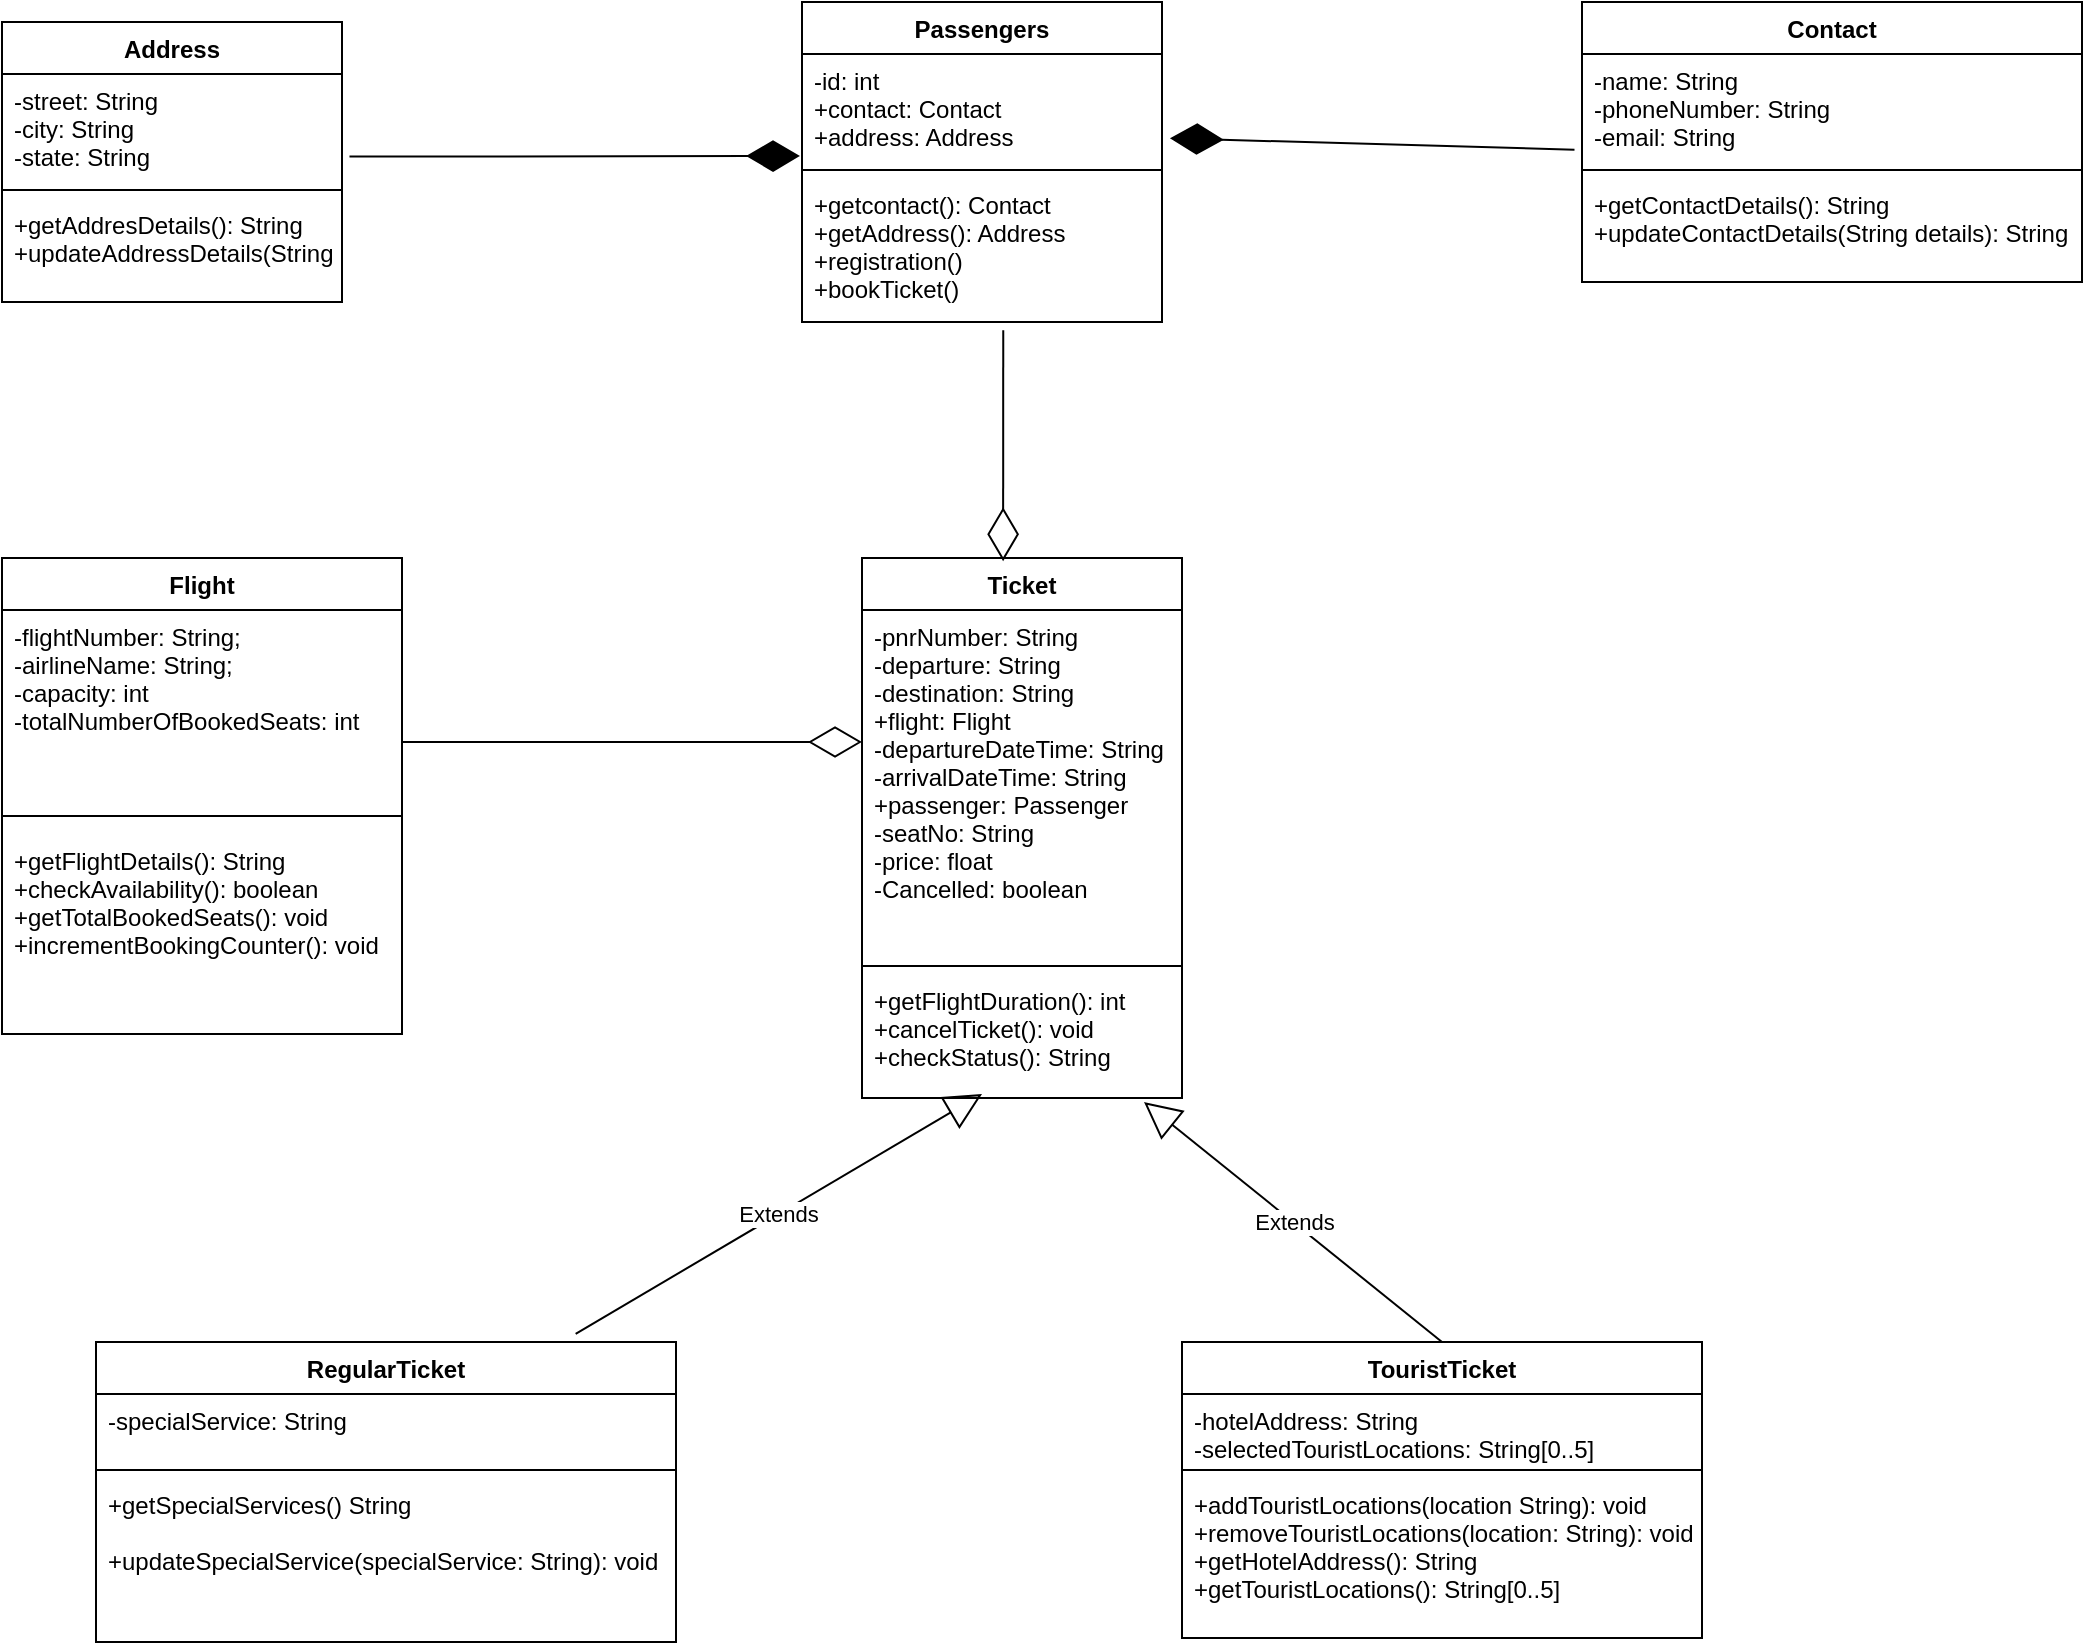 <mxfile version="14.7.3" type="device"><diagram id="KC23O4X5NYD8MWA44mJU" name="Page-1"><mxGraphModel dx="1865" dy="2918" grid="1" gridSize="10" guides="1" tooltips="1" connect="1" arrows="1" fold="1" page="1" pageScale="1" pageWidth="827" pageHeight="1169" math="0" shadow="0"><root><mxCell id="0"/><mxCell id="1" parent="0"/><mxCell id="zB8Upe5fiwQyU6J485J1-5" value="Flight" style="swimlane;fontStyle=1;align=center;verticalAlign=top;childLayout=stackLayout;horizontal=1;startSize=26;horizontalStack=0;resizeParent=1;resizeParentMax=0;resizeLast=0;collapsible=1;marginBottom=0;" parent="1" vertex="1"><mxGeometry x="-750" y="-1872" width="200" height="238" as="geometry"/></mxCell><mxCell id="zB8Upe5fiwQyU6J485J1-6" value="-flightNumber: String;&#10;-airlineName: String;&#10;-capacity: int&#10;-totalNumberOfBookedSeats: int" style="text;strokeColor=none;fillColor=none;align=left;verticalAlign=top;spacingLeft=4;spacingRight=4;overflow=hidden;rotatable=0;points=[[0,0.5],[1,0.5]];portConstraint=eastwest;" parent="zB8Upe5fiwQyU6J485J1-5" vertex="1"><mxGeometry y="26" width="200" height="94" as="geometry"/></mxCell><mxCell id="zB8Upe5fiwQyU6J485J1-7" value="" style="line;strokeWidth=1;fillColor=none;align=left;verticalAlign=middle;spacingTop=-1;spacingLeft=3;spacingRight=3;rotatable=0;labelPosition=right;points=[];portConstraint=eastwest;" parent="zB8Upe5fiwQyU6J485J1-5" vertex="1"><mxGeometry y="120" width="200" height="18" as="geometry"/></mxCell><mxCell id="zB8Upe5fiwQyU6J485J1-8" value="+getFlightDetails(): String&#10;+checkAvailability(): boolean&#10;+getTotalBookedSeats(): void&#10;+incrementBookingCounter(): void" style="text;strokeColor=none;fillColor=none;align=left;verticalAlign=top;spacingLeft=4;spacingRight=4;overflow=hidden;rotatable=0;points=[[0,0.5],[1,0.5]];portConstraint=eastwest;" parent="zB8Upe5fiwQyU6J485J1-5" vertex="1"><mxGeometry y="138" width="200" height="100" as="geometry"/></mxCell><mxCell id="zB8Upe5fiwQyU6J485J1-9" value="Ticket" style="swimlane;fontStyle=1;align=center;verticalAlign=top;childLayout=stackLayout;horizontal=1;startSize=26;horizontalStack=0;resizeParent=1;resizeParentMax=0;resizeLast=0;collapsible=1;marginBottom=0;" parent="1" vertex="1"><mxGeometry x="-320" y="-1872" width="160" height="270" as="geometry"/></mxCell><mxCell id="zB8Upe5fiwQyU6J485J1-10" value="-pnrNumber: String&#10;-departure: String&#10;-destination: String&#10;+flight: Flight&#10;-departureDateTime: String&#10;-arrivalDateTime: String&#10;+passenger: Passenger&#10;-seatNo: String&#10;-price: float&#10;-Cancelled: boolean" style="text;strokeColor=none;fillColor=none;align=left;verticalAlign=top;spacingLeft=4;spacingRight=4;overflow=hidden;rotatable=0;points=[[0,0.5],[1,0.5]];portConstraint=eastwest;" parent="zB8Upe5fiwQyU6J485J1-9" vertex="1"><mxGeometry y="26" width="160" height="174" as="geometry"/></mxCell><mxCell id="zB8Upe5fiwQyU6J485J1-11" value="" style="line;strokeWidth=1;fillColor=none;align=left;verticalAlign=middle;spacingTop=-1;spacingLeft=3;spacingRight=3;rotatable=0;labelPosition=right;points=[];portConstraint=eastwest;" parent="zB8Upe5fiwQyU6J485J1-9" vertex="1"><mxGeometry y="200" width="160" height="8" as="geometry"/></mxCell><mxCell id="zB8Upe5fiwQyU6J485J1-12" value="+getFlightDuration(): int&#10;+cancelTicket(): void&#10;+checkStatus(): String" style="text;strokeColor=none;fillColor=none;align=left;verticalAlign=top;spacingLeft=4;spacingRight=4;overflow=hidden;rotatable=0;points=[[0,0.5],[1,0.5]];portConstraint=eastwest;" parent="zB8Upe5fiwQyU6J485J1-9" vertex="1"><mxGeometry y="208" width="160" height="62" as="geometry"/></mxCell><mxCell id="zB8Upe5fiwQyU6J485J1-13" value="RegularTicket" style="swimlane;fontStyle=1;align=center;verticalAlign=top;childLayout=stackLayout;horizontal=1;startSize=26;horizontalStack=0;resizeParent=1;resizeParentMax=0;resizeLast=0;collapsible=1;marginBottom=0;" parent="1" vertex="1"><mxGeometry x="-703" y="-1480" width="290" height="150" as="geometry"/></mxCell><mxCell id="zB8Upe5fiwQyU6J485J1-14" value="-specialService: String" style="text;strokeColor=none;fillColor=none;align=left;verticalAlign=top;spacingLeft=4;spacingRight=4;overflow=hidden;rotatable=0;points=[[0,0.5],[1,0.5]];portConstraint=eastwest;" parent="zB8Upe5fiwQyU6J485J1-13" vertex="1"><mxGeometry y="26" width="290" height="34" as="geometry"/></mxCell><mxCell id="zB8Upe5fiwQyU6J485J1-15" value="" style="line;strokeWidth=1;fillColor=none;align=left;verticalAlign=middle;spacingTop=-1;spacingLeft=3;spacingRight=3;rotatable=0;labelPosition=right;points=[];portConstraint=eastwest;" parent="zB8Upe5fiwQyU6J485J1-13" vertex="1"><mxGeometry y="60" width="290" height="8" as="geometry"/></mxCell><mxCell id="zB8Upe5fiwQyU6J485J1-16" value="+getSpecialServices() String&#10;&#10;+updateSpecialService(specialService: String): void" style="text;strokeColor=none;fillColor=none;align=left;verticalAlign=top;spacingLeft=4;spacingRight=4;overflow=hidden;rotatable=0;points=[[0,0.5],[1,0.5]];portConstraint=eastwest;" parent="zB8Upe5fiwQyU6J485J1-13" vertex="1"><mxGeometry y="68" width="290" height="82" as="geometry"/></mxCell><mxCell id="zB8Upe5fiwQyU6J485J1-17" value="TouristTicket" style="swimlane;fontStyle=1;align=center;verticalAlign=top;childLayout=stackLayout;horizontal=1;startSize=26;horizontalStack=0;resizeParent=1;resizeParentMax=0;resizeLast=0;collapsible=1;marginBottom=0;" parent="1" vertex="1"><mxGeometry x="-160" y="-1480" width="260" height="148" as="geometry"/></mxCell><mxCell id="zB8Upe5fiwQyU6J485J1-18" value="-hotelAddress: String&#10;-selectedTouristLocations: String[0..5]" style="text;strokeColor=none;fillColor=none;align=left;verticalAlign=top;spacingLeft=4;spacingRight=4;overflow=hidden;rotatable=0;points=[[0,0.5],[1,0.5]];portConstraint=eastwest;" parent="zB8Upe5fiwQyU6J485J1-17" vertex="1"><mxGeometry y="26" width="260" height="34" as="geometry"/></mxCell><mxCell id="zB8Upe5fiwQyU6J485J1-19" value="" style="line;strokeWidth=1;fillColor=none;align=left;verticalAlign=middle;spacingTop=-1;spacingLeft=3;spacingRight=3;rotatable=0;labelPosition=right;points=[];portConstraint=eastwest;" parent="zB8Upe5fiwQyU6J485J1-17" vertex="1"><mxGeometry y="60" width="260" height="8" as="geometry"/></mxCell><mxCell id="zB8Upe5fiwQyU6J485J1-20" value="+addTouristLocations(location String): void&#10;+removeTouristLocations(location: String): void&#10;+getHotelAddress(): String&#10;+getTouristLocations(): String[0..5]" style="text;strokeColor=none;fillColor=none;align=left;verticalAlign=top;spacingLeft=4;spacingRight=4;overflow=hidden;rotatable=0;points=[[0,0.5],[1,0.5]];portConstraint=eastwest;" parent="zB8Upe5fiwQyU6J485J1-17" vertex="1"><mxGeometry y="68" width="260" height="80" as="geometry"/></mxCell><mxCell id="zB8Upe5fiwQyU6J485J1-21" value="Passengers" style="swimlane;fontStyle=1;align=center;verticalAlign=top;childLayout=stackLayout;horizontal=1;startSize=26;horizontalStack=0;resizeParent=1;resizeParentMax=0;resizeLast=0;collapsible=1;marginBottom=0;" parent="1" vertex="1"><mxGeometry x="-350" y="-2150" width="180" height="160" as="geometry"/></mxCell><mxCell id="zB8Upe5fiwQyU6J485J1-22" value="-id: int&#10;+contact: Contact&#10;+address: Address" style="text;strokeColor=none;fillColor=none;align=left;verticalAlign=top;spacingLeft=4;spacingRight=4;overflow=hidden;rotatable=0;points=[[0,0.5],[1,0.5]];portConstraint=eastwest;" parent="zB8Upe5fiwQyU6J485J1-21" vertex="1"><mxGeometry y="26" width="180" height="54" as="geometry"/></mxCell><mxCell id="zB8Upe5fiwQyU6J485J1-23" value="" style="line;strokeWidth=1;fillColor=none;align=left;verticalAlign=middle;spacingTop=-1;spacingLeft=3;spacingRight=3;rotatable=0;labelPosition=right;points=[];portConstraint=eastwest;" parent="zB8Upe5fiwQyU6J485J1-21" vertex="1"><mxGeometry y="80" width="180" height="8" as="geometry"/></mxCell><mxCell id="zB8Upe5fiwQyU6J485J1-24" value="+getcontact(): Contact&#10;+getAddress(): Address&#10;+registration()&#10;+bookTicket()" style="text;strokeColor=none;fillColor=none;align=left;verticalAlign=top;spacingLeft=4;spacingRight=4;overflow=hidden;rotatable=0;points=[[0,0.5],[1,0.5]];portConstraint=eastwest;" parent="zB8Upe5fiwQyU6J485J1-21" vertex="1"><mxGeometry y="88" width="180" height="72" as="geometry"/></mxCell><mxCell id="zB8Upe5fiwQyU6J485J1-25" value="Contact" style="swimlane;fontStyle=1;align=center;verticalAlign=top;childLayout=stackLayout;horizontal=1;startSize=26;horizontalStack=0;resizeParent=1;resizeParentMax=0;resizeLast=0;collapsible=1;marginBottom=0;" parent="1" vertex="1"><mxGeometry x="40" y="-2150" width="250" height="140" as="geometry"/></mxCell><mxCell id="zB8Upe5fiwQyU6J485J1-26" value="-name: String&#10;-phoneNumber: String&#10;-email: String" style="text;strokeColor=none;fillColor=none;align=left;verticalAlign=top;spacingLeft=4;spacingRight=4;overflow=hidden;rotatable=0;points=[[0,0.5],[1,0.5]];portConstraint=eastwest;" parent="zB8Upe5fiwQyU6J485J1-25" vertex="1"><mxGeometry y="26" width="250" height="54" as="geometry"/></mxCell><mxCell id="zB8Upe5fiwQyU6J485J1-27" value="" style="line;strokeWidth=1;fillColor=none;align=left;verticalAlign=middle;spacingTop=-1;spacingLeft=3;spacingRight=3;rotatable=0;labelPosition=right;points=[];portConstraint=eastwest;" parent="zB8Upe5fiwQyU6J485J1-25" vertex="1"><mxGeometry y="80" width="250" height="8" as="geometry"/></mxCell><mxCell id="zB8Upe5fiwQyU6J485J1-28" value="+getContactDetails(): String&#10;+updateContactDetails(String details): String" style="text;strokeColor=none;fillColor=none;align=left;verticalAlign=top;spacingLeft=4;spacingRight=4;overflow=hidden;rotatable=0;points=[[0,0.5],[1,0.5]];portConstraint=eastwest;" parent="zB8Upe5fiwQyU6J485J1-25" vertex="1"><mxGeometry y="88" width="250" height="52" as="geometry"/></mxCell><mxCell id="zB8Upe5fiwQyU6J485J1-29" value="Address" style="swimlane;fontStyle=1;align=center;verticalAlign=top;childLayout=stackLayout;horizontal=1;startSize=26;horizontalStack=0;resizeParent=1;resizeParentMax=0;resizeLast=0;collapsible=1;marginBottom=0;" parent="1" vertex="1"><mxGeometry x="-750" y="-2140" width="170" height="140" as="geometry"/></mxCell><mxCell id="zB8Upe5fiwQyU6J485J1-30" value="-street: String&#10;-city: String&#10;-state: String" style="text;strokeColor=none;fillColor=none;align=left;verticalAlign=top;spacingLeft=4;spacingRight=4;overflow=hidden;rotatable=0;points=[[0,0.5],[1,0.5]];portConstraint=eastwest;" parent="zB8Upe5fiwQyU6J485J1-29" vertex="1"><mxGeometry y="26" width="170" height="54" as="geometry"/></mxCell><mxCell id="zB8Upe5fiwQyU6J485J1-31" value="" style="line;strokeWidth=1;fillColor=none;align=left;verticalAlign=middle;spacingTop=-1;spacingLeft=3;spacingRight=3;rotatable=0;labelPosition=right;points=[];portConstraint=eastwest;" parent="zB8Upe5fiwQyU6J485J1-29" vertex="1"><mxGeometry y="80" width="170" height="8" as="geometry"/></mxCell><mxCell id="zB8Upe5fiwQyU6J485J1-32" value="+getAddresDetails(): String&#10;+updateAddressDetails(String details): String" style="text;strokeColor=none;fillColor=none;align=left;verticalAlign=top;spacingLeft=4;spacingRight=4;overflow=hidden;rotatable=0;points=[[0,0.5],[1,0.5]];portConstraint=eastwest;" parent="zB8Upe5fiwQyU6J485J1-29" vertex="1"><mxGeometry y="88" width="170" height="52" as="geometry"/></mxCell><mxCell id="zB8Upe5fiwQyU6J485J1-36" value="" style="endArrow=diamondThin;endFill=1;endSize=24;html=1;exitX=1.022;exitY=0.765;exitDx=0;exitDy=0;exitPerimeter=0;entryX=1.022;entryY=0.765;entryDx=0;entryDy=0;entryPerimeter=0;" parent="zB8Upe5fiwQyU6J485J1-29" source="zB8Upe5fiwQyU6J485J1-30" edge="1"><mxGeometry width="160" relative="1" as="geometry"><mxPoint x="260" y="75" as="sourcePoint"/><mxPoint x="399" y="67" as="targetPoint"/></mxGeometry></mxCell><mxCell id="zB8Upe5fiwQyU6J485J1-37" value="Extends" style="endArrow=block;endSize=16;endFill=0;html=1;exitX=0.5;exitY=0;exitDx=0;exitDy=0;" parent="1" source="zB8Upe5fiwQyU6J485J1-17" edge="1"><mxGeometry width="160" relative="1" as="geometry"><mxPoint x="40" y="-1880" as="sourcePoint"/><mxPoint x="-179" y="-1600" as="targetPoint"/></mxGeometry></mxCell><mxCell id="zB8Upe5fiwQyU6J485J1-38" value="Extends" style="endArrow=block;endSize=16;endFill=0;html=1;exitX=0.827;exitY=-0.027;exitDx=0;exitDy=0;exitPerimeter=0;entryX=0.375;entryY=0.968;entryDx=0;entryDy=0;entryPerimeter=0;" parent="1" source="zB8Upe5fiwQyU6J485J1-13" target="zB8Upe5fiwQyU6J485J1-12" edge="1"><mxGeometry width="160" relative="1" as="geometry"><mxPoint x="-310" y="-1590" as="sourcePoint"/><mxPoint x="-150" y="-1590" as="targetPoint"/></mxGeometry></mxCell><mxCell id="zB8Upe5fiwQyU6J485J1-40" value="" style="endArrow=diamondThin;endFill=1;endSize=24;html=1;entryX=1.022;entryY=0.78;entryDx=0;entryDy=0;entryPerimeter=0;exitX=-0.015;exitY=0.886;exitDx=0;exitDy=0;exitPerimeter=0;" parent="1" source="zB8Upe5fiwQyU6J485J1-26" target="zB8Upe5fiwQyU6J485J1-22" edge="1"><mxGeometry width="160" relative="1" as="geometry"><mxPoint x="39" y="-2097" as="sourcePoint"/><mxPoint x="-530" y="-2260" as="targetPoint"/></mxGeometry></mxCell><mxCell id="zB8Upe5fiwQyU6J485J1-41" value="" style="endArrow=diamondThin;endFill=0;endSize=24;html=1;" parent="1" edge="1"><mxGeometry width="160" relative="1" as="geometry"><mxPoint x="-550" y="-1780" as="sourcePoint"/><mxPoint x="-320" y="-1780" as="targetPoint"/></mxGeometry></mxCell><mxCell id="zB8Upe5fiwQyU6J485J1-42" value="" style="endArrow=diamondThin;endFill=0;endSize=24;html=1;exitX=0.559;exitY=1.058;exitDx=0;exitDy=0;exitPerimeter=0;entryX=0.441;entryY=0.006;entryDx=0;entryDy=0;entryPerimeter=0;" parent="1" source="zB8Upe5fiwQyU6J485J1-24" target="zB8Upe5fiwQyU6J485J1-9" edge="1"><mxGeometry width="160" relative="1" as="geometry"><mxPoint x="-350" y="-1780" as="sourcePoint"/><mxPoint x="-190" y="-1780" as="targetPoint"/></mxGeometry></mxCell></root></mxGraphModel></diagram></mxfile>